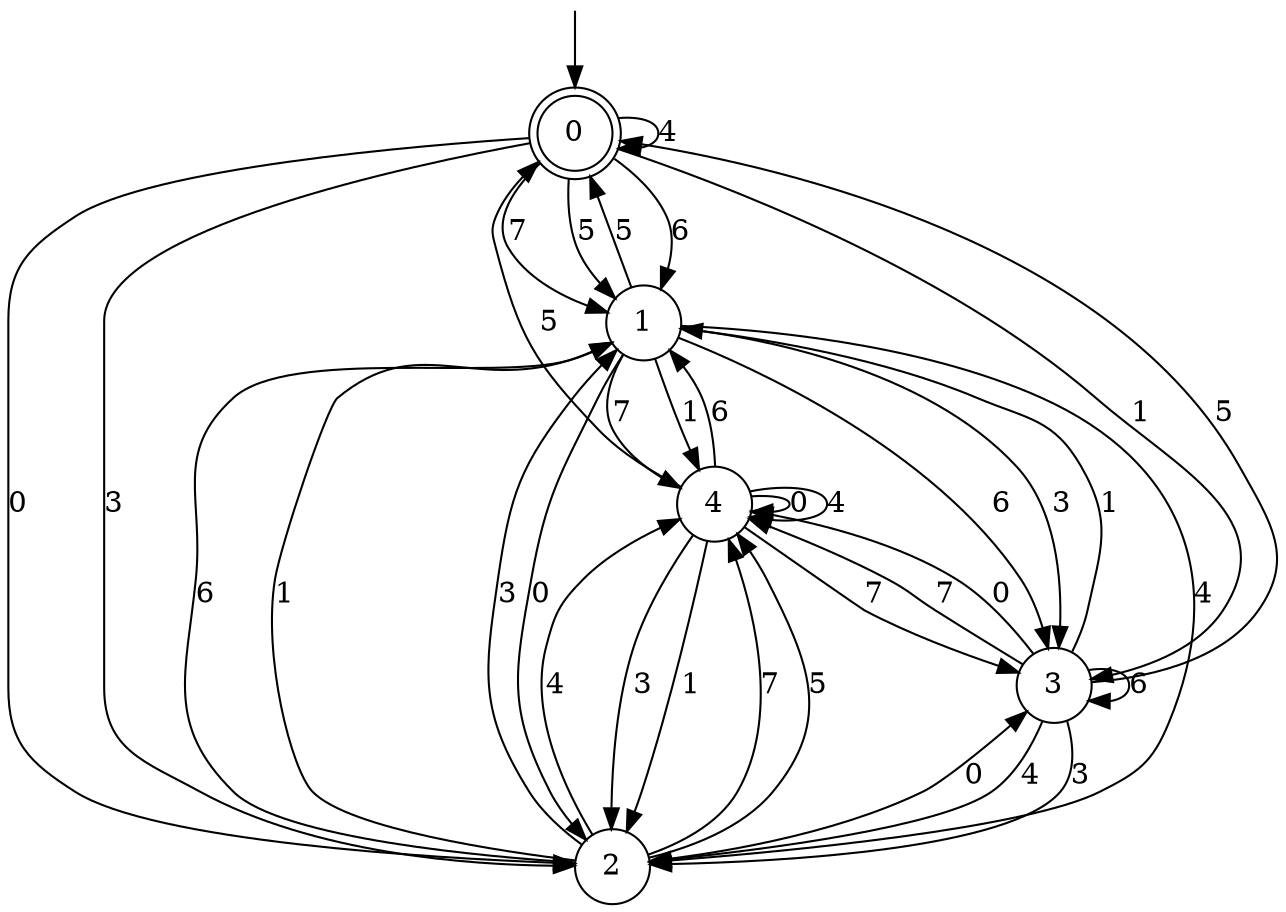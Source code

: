 digraph g {

	s0 [shape="doublecircle" label="0"];
	s1 [shape="circle" label="1"];
	s2 [shape="circle" label="2"];
	s3 [shape="circle" label="3"];
	s4 [shape="circle" label="4"];
	s0 -> s1 [label="6"];
	s0 -> s1 [label="7"];
	s0 -> s2 [label="0"];
	s0 -> s3 [label="1"];
	s0 -> s2 [label="3"];
	s0 -> s1 [label="5"];
	s0 -> s0 [label="4"];
	s1 -> s3 [label="6"];
	s1 -> s4 [label="7"];
	s1 -> s2 [label="0"];
	s1 -> s4 [label="1"];
	s1 -> s3 [label="3"];
	s1 -> s0 [label="5"];
	s1 -> s2 [label="4"];
	s2 -> s1 [label="6"];
	s2 -> s4 [label="7"];
	s2 -> s3 [label="0"];
	s2 -> s1 [label="1"];
	s2 -> s1 [label="3"];
	s2 -> s4 [label="5"];
	s2 -> s4 [label="4"];
	s3 -> s3 [label="6"];
	s3 -> s4 [label="7"];
	s3 -> s4 [label="0"];
	s3 -> s1 [label="1"];
	s3 -> s2 [label="3"];
	s3 -> s0 [label="5"];
	s3 -> s2 [label="4"];
	s4 -> s1 [label="6"];
	s4 -> s3 [label="7"];
	s4 -> s4 [label="0"];
	s4 -> s2 [label="1"];
	s4 -> s2 [label="3"];
	s4 -> s0 [label="5"];
	s4 -> s4 [label="4"];

__start0 [label="" shape="none" width="0" height="0"];
__start0 -> s0;

}
